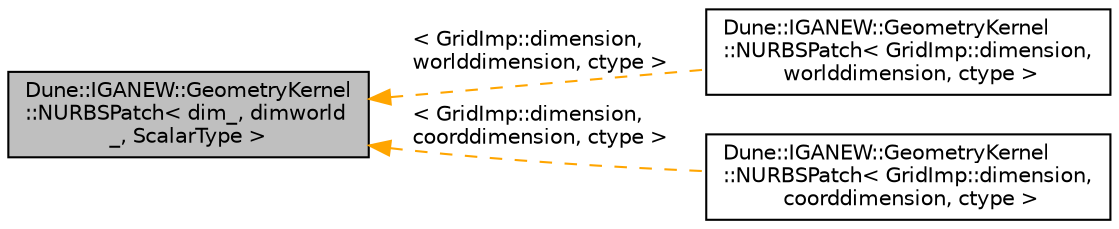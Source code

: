 digraph "Dune::IGANEW::GeometryKernel::NURBSPatch&lt; dim_, dimworld_, ScalarType &gt;"
{
 // LATEX_PDF_SIZE
  edge [fontname="Helvetica",fontsize="10",labelfontname="Helvetica",labelfontsize="10"];
  node [fontname="Helvetica",fontsize="10",shape=record];
  rankdir="LR";
  Node1 [label="Dune::IGANEW::GeometryKernel\l::NURBSPatch\< dim_, dimworld\l_, ScalarType \>",height=0.2,width=0.4,color="black", fillcolor="grey75", style="filled", fontcolor="black",tooltip=" "];
  Node1 -> Node2 [dir="back",color="orange",fontsize="10",style="dashed",label=" \< GridImp::dimension,\l worlddimension, ctype \>" ,fontname="Helvetica"];
  Node2 [label="Dune::IGANEW::GeometryKernel\l::NURBSPatch\< GridImp::dimension,\l worlddimension, ctype \>",height=0.2,width=0.4,color="black", fillcolor="white", style="filled",URL="$d0/dc8/a01124.html",tooltip=" "];
  Node1 -> Node3 [dir="back",color="orange",fontsize="10",style="dashed",label=" \< GridImp::dimension,\l coorddimension, ctype \>" ,fontname="Helvetica"];
  Node3 [label="Dune::IGANEW::GeometryKernel\l::NURBSPatch\< GridImp::dimension,\l coorddimension, ctype \>",height=0.2,width=0.4,color="black", fillcolor="white", style="filled",URL="$d0/dc8/a01124.html",tooltip=" "];
}
